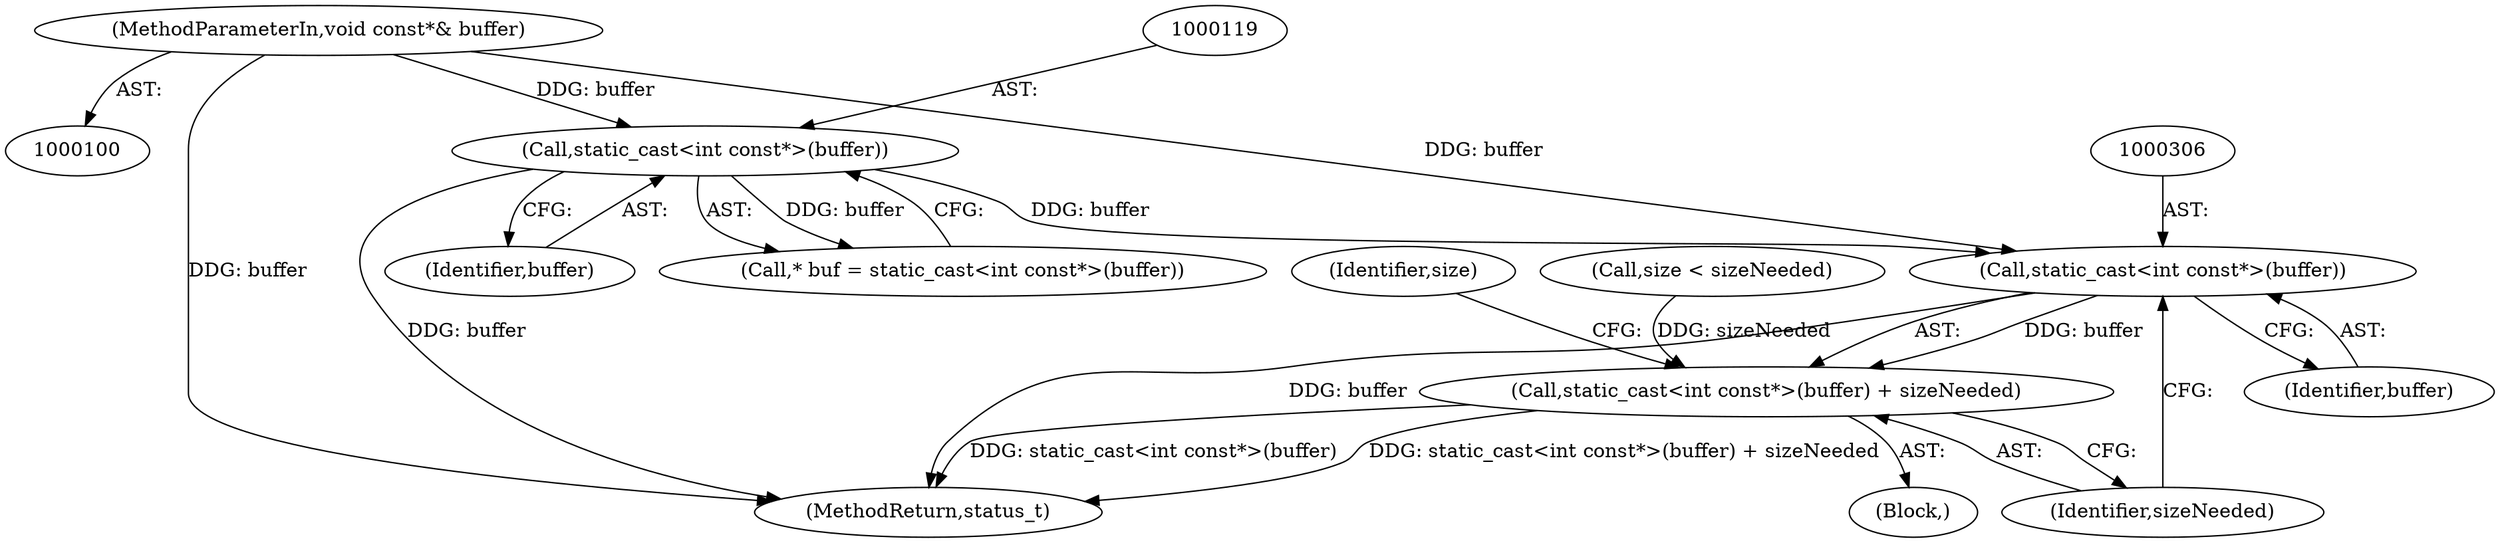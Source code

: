 digraph "0_Android_38803268570f90e97452cd9a30ac831661829091@pointer" {
"1000305" [label="(Call,static_cast<int const*>(buffer))"];
"1000118" [label="(Call,static_cast<int const*>(buffer))"];
"1000101" [label="(MethodParameterIn,void const*& buffer)"];
"1000304" [label="(Call,static_cast<int const*>(buffer) + sizeNeeded)"];
"1000304" [label="(Call,static_cast<int const*>(buffer) + sizeNeeded)"];
"1000105" [label="(Block,)"];
"1000320" [label="(MethodReturn,status_t)"];
"1000120" [label="(Identifier,buffer)"];
"1000151" [label="(Call,size < sizeNeeded)"];
"1000116" [label="(Call,* buf = static_cast<int const*>(buffer))"];
"1000118" [label="(Call,static_cast<int const*>(buffer))"];
"1000101" [label="(MethodParameterIn,void const*& buffer)"];
"1000305" [label="(Call,static_cast<int const*>(buffer))"];
"1000307" [label="(Identifier,buffer)"];
"1000308" [label="(Identifier,sizeNeeded)"];
"1000310" [label="(Identifier,size)"];
"1000305" -> "1000304"  [label="AST: "];
"1000305" -> "1000307"  [label="CFG: "];
"1000306" -> "1000305"  [label="AST: "];
"1000307" -> "1000305"  [label="AST: "];
"1000308" -> "1000305"  [label="CFG: "];
"1000305" -> "1000320"  [label="DDG: buffer"];
"1000305" -> "1000304"  [label="DDG: buffer"];
"1000118" -> "1000305"  [label="DDG: buffer"];
"1000101" -> "1000305"  [label="DDG: buffer"];
"1000118" -> "1000116"  [label="AST: "];
"1000118" -> "1000120"  [label="CFG: "];
"1000119" -> "1000118"  [label="AST: "];
"1000120" -> "1000118"  [label="AST: "];
"1000116" -> "1000118"  [label="CFG: "];
"1000118" -> "1000320"  [label="DDG: buffer"];
"1000118" -> "1000116"  [label="DDG: buffer"];
"1000101" -> "1000118"  [label="DDG: buffer"];
"1000101" -> "1000100"  [label="AST: "];
"1000101" -> "1000320"  [label="DDG: buffer"];
"1000304" -> "1000105"  [label="AST: "];
"1000304" -> "1000308"  [label="CFG: "];
"1000308" -> "1000304"  [label="AST: "];
"1000310" -> "1000304"  [label="CFG: "];
"1000304" -> "1000320"  [label="DDG: static_cast<int const*>(buffer) + sizeNeeded"];
"1000304" -> "1000320"  [label="DDG: static_cast<int const*>(buffer)"];
"1000151" -> "1000304"  [label="DDG: sizeNeeded"];
}
